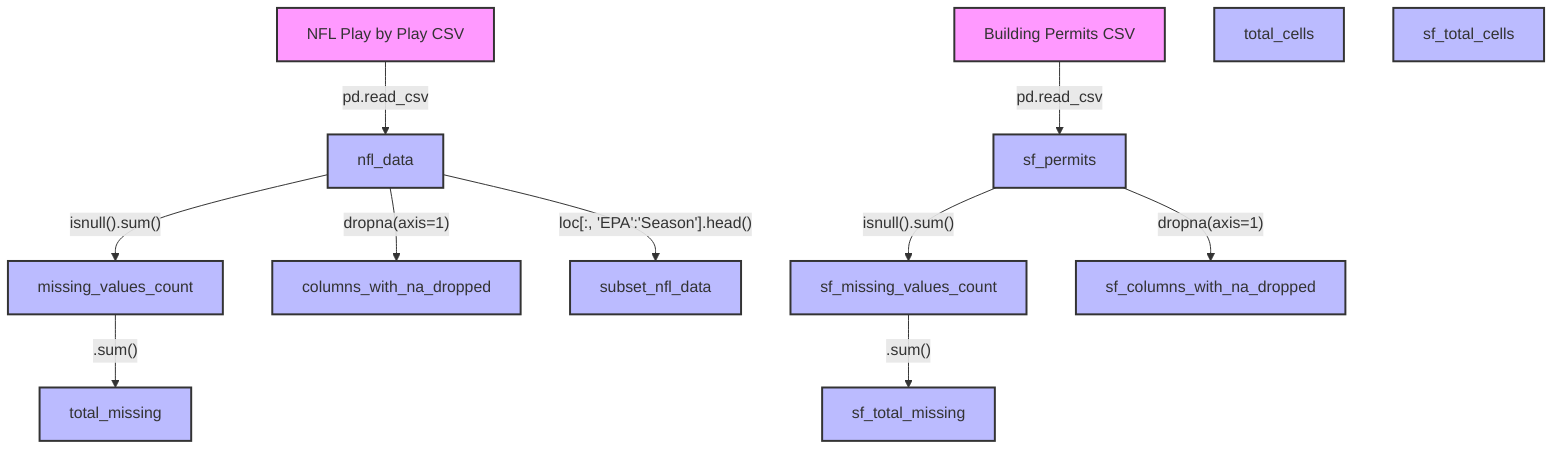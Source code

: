 flowchart TD
    %% Data Source Nodes
    DS1["NFL Play by Play CSV"]
    DS2["Building Permits CSV"]
    
    %% Data Variables Nodes
    V1["nfl_data"]
    V2["sf_permits"]
    V3["missing_values_count"]
    V4["total_cells"]
    V5["total_missing"]
    V6["sf_missing_values_count"]
    V7["sf_total_cells"]
    V8["sf_total_missing"]
    V9["columns_with_na_dropped"]
    V10["sf_columns_with_na_dropped"]
    V11["subset_nfl_data"]
    
    %% Data Source to Variable Links
    DS1 -->|"pd.read_csv"| V1
    DS2 -->|"pd.read_csv"| V2
    
    %% Data Variables Processing
    V1 -->|"isnull().sum()"| V3
    V3 -->|".sum()"| V5
    V1 -->|"dropna(axis=1)"| V9
    V1 -->|"loc[:, 'EPA':'Season'].head()"| V11
    
    V2 -->|"isnull().sum()"| V6
    V6 -->|".sum()"| V8
    V2 -->|"dropna(axis=1)"| V10

    %% Comments for clarity
    classDef dataSource fill:#f9f,stroke:#333,stroke-width:2px;
    classDef dataVariable fill:#bbf,stroke:#333,stroke-width:2px;

    class DS1,DS2 dataSource;
    class V1,V2,V3,V4,V5,V6,V7,V8,V9,V10,V11 dataVariable;